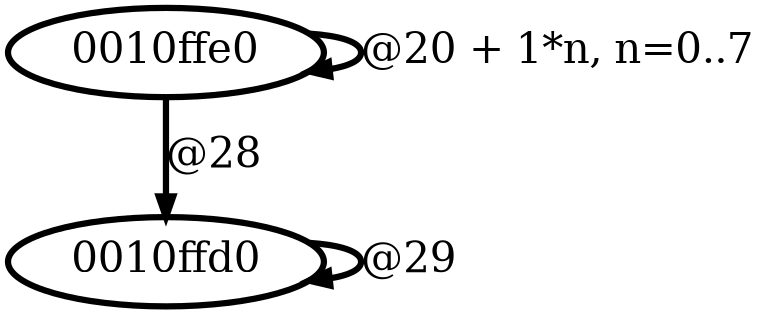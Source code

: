 digraph G {
        node [style=rounded, penwidth=3, fontsize=20, shape=oval];
        "0010ffe0" -> "0010ffe0" [label="@20 + 1*n, n=0..7", color=black,arrowsize=1,style=bold,penwidth=3,fontsize=20];
"0010ffe0" -> "0010ffd0" [label="@28", color=black,arrowsize=1,style=bold,penwidth=3,fontsize=20];
"0010ffd0" -> "0010ffd0" [label="@29", color=black,arrowsize=1,style=bold,penwidth=3,fontsize=20];
}
